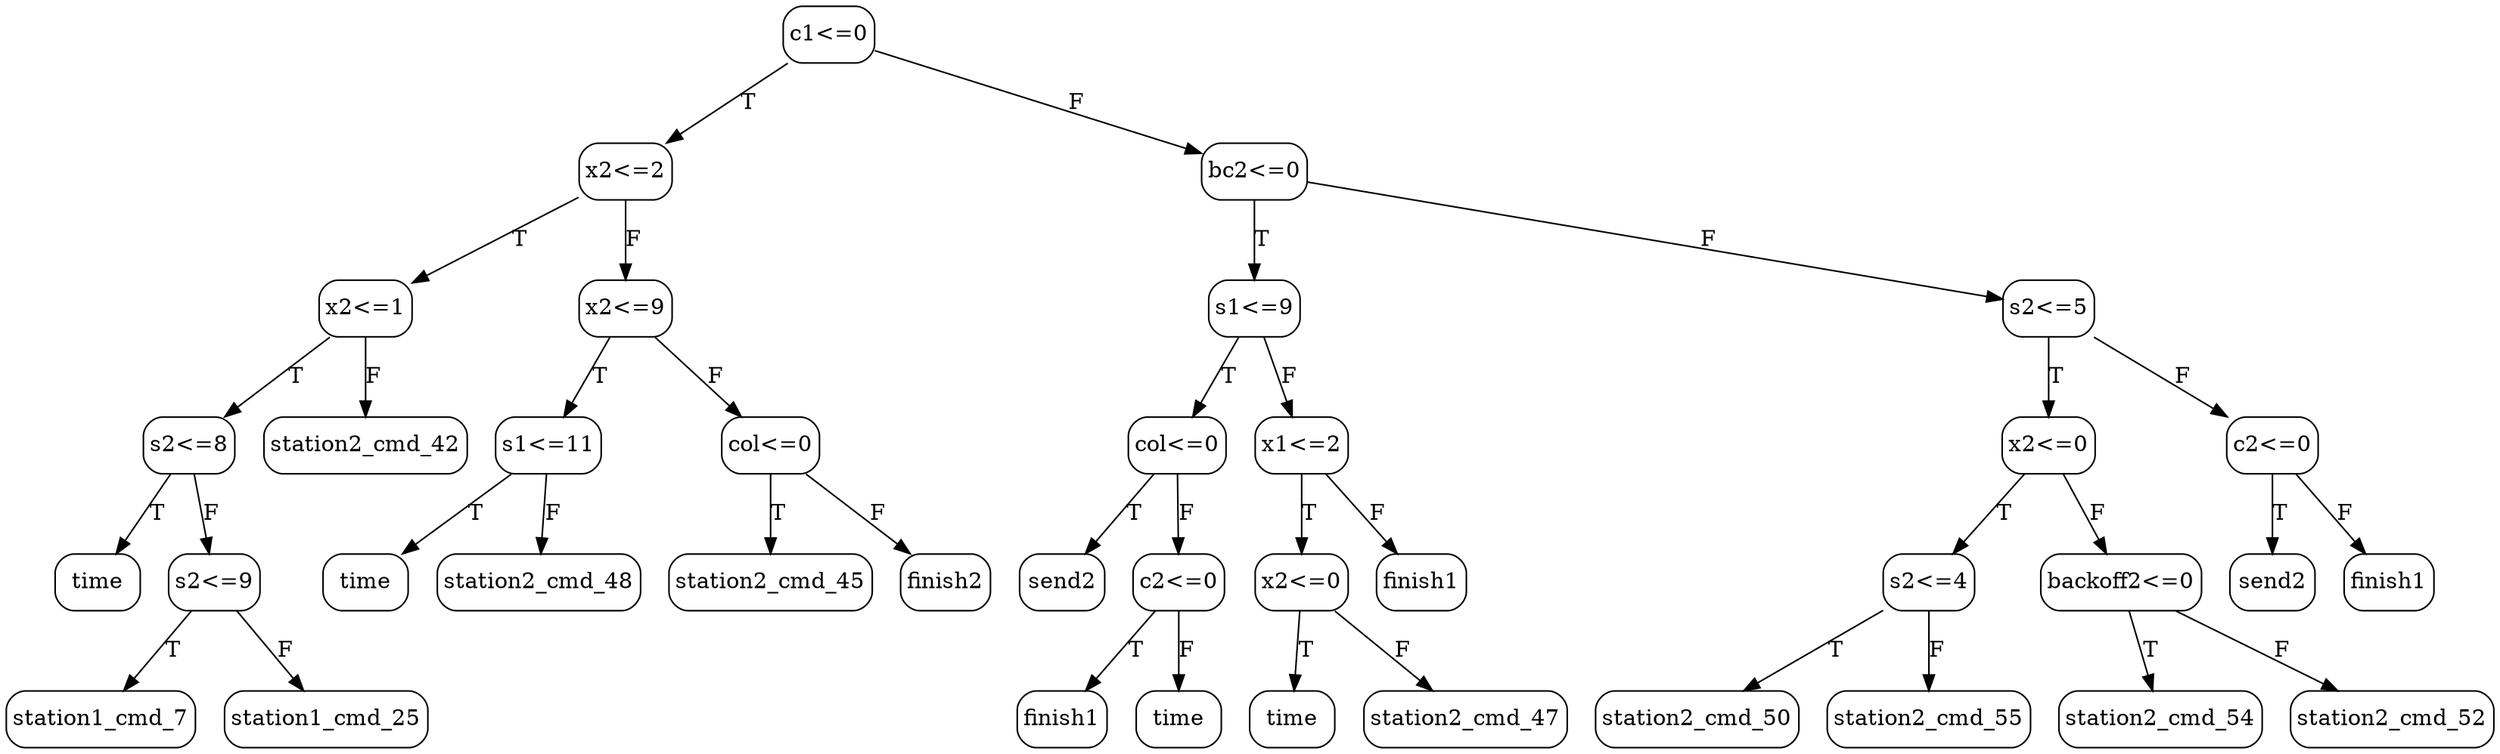 // decision tree
digraph {
	4 [label=time margin="0.05,0.05" shape=box style=rounded]
	8 [label=station1_cmd_7 margin="0.05,0.05" shape=box style=rounded]
	9 [label=station1_cmd_25 margin="0.05,0.05" shape=box style=rounded]
	7 [label="s2<=9" margin="0.05,0.05" shape=box style=rounded]
	7 -> 8 [label=T]
	7 -> 9 [label=F]
	3 [label="s2<=8" margin="0.05,0.05" shape=box style=rounded]
	3 -> 4 [label=T]
	3 -> 7 [label=F]
	10 [label=station2_cmd_42 margin="0.05,0.05" shape=box style=rounded]
	2 [label="x2<=1" margin="0.05,0.05" shape=box style=rounded]
	2 -> 3 [label=T]
	2 -> 10 [label=F]
	20 [label=time margin="0.05,0.05" shape=box style=rounded]
	21 [label=station2_cmd_48 margin="0.05,0.05" shape=box style=rounded]
	18 [label="s1<=11" margin="0.05,0.05" shape=box style=rounded]
	18 -> 20 [label=T]
	18 -> 21 [label=F]
	26 [label=station2_cmd_45 margin="0.05,0.05" shape=box style=rounded]
	29 [label=finish2 margin="0.05,0.05" shape=box style=rounded]
	25 [label="col<=0" margin="0.05,0.05" shape=box style=rounded]
	25 -> 26 [label=T]
	25 -> 29 [label=F]
	17 [label="x2<=9" margin="0.05,0.05" shape=box style=rounded]
	17 -> 18 [label=T]
	17 -> 25 [label=F]
	1 [label="x2<=2" margin="0.05,0.05" shape=box style=rounded]
	1 -> 2 [label=T]
	1 -> 17 [label=F]
	35 [label=send2 margin="0.05,0.05" shape=box style=rounded]
	39 [label=finish1 margin="0.05,0.05" shape=box style=rounded]
	40 [label=time margin="0.05,0.05" shape=box style=rounded]
	38 [label="c2<=0" margin="0.05,0.05" shape=box style=rounded]
	38 -> 39 [label=T]
	38 -> 40 [label=F]
	34 [label="col<=0" margin="0.05,0.05" shape=box style=rounded]
	34 -> 35 [label=T]
	34 -> 38 [label=F]
	43 [label=time margin="0.05,0.05" shape=box style=rounded]
	44 [label=station2_cmd_47 margin="0.05,0.05" shape=box style=rounded]
	42 [label="x2<=0" margin="0.05,0.05" shape=box style=rounded]
	42 -> 43 [label=T]
	42 -> 44 [label=F]
	45 [label=finish1 margin="0.05,0.05" shape=box style=rounded]
	41 [label="x1<=2" margin="0.05,0.05" shape=box style=rounded]
	41 -> 42 [label=T]
	41 -> 45 [label=F]
	33 [label="s1<=9" margin="0.05,0.05" shape=box style=rounded]
	33 -> 34 [label=T]
	33 -> 41 [label=F]
	51 [label=station2_cmd_50 margin="0.05,0.05" shape=box style=rounded]
	52 [label=station2_cmd_55 margin="0.05,0.05" shape=box style=rounded]
	50 [label="s2<=4" margin="0.05,0.05" shape=box style=rounded]
	50 -> 51 [label=T]
	50 -> 52 [label=F]
	54 [label=station2_cmd_54 margin="0.05,0.05" shape=box style=rounded]
	55 [label=station2_cmd_52 margin="0.05,0.05" shape=box style=rounded]
	53 [label="backoff2<=0" margin="0.05,0.05" shape=box style=rounded]
	53 -> 54 [label=T]
	53 -> 55 [label=F]
	49 [label="x2<=0" margin="0.05,0.05" shape=box style=rounded]
	49 -> 50 [label=T]
	49 -> 53 [label=F]
	61 [label=send2 margin="0.05,0.05" shape=box style=rounded]
	62 [label=finish1 margin="0.05,0.05" shape=box style=rounded]
	56 [label="c2<=0" margin="0.05,0.05" shape=box style=rounded]
	56 -> 61 [label=T]
	56 -> 62 [label=F]
	48 [label="s2<=5" margin="0.05,0.05" shape=box style=rounded]
	48 -> 49 [label=T]
	48 -> 56 [label=F]
	32 [label="bc2<=0" margin="0.05,0.05" shape=box style=rounded]
	32 -> 33 [label=T]
	32 -> 48 [label=F]
	0 [label="c1<=0" margin="0.05,0.05" shape=box style=rounded]
	0 -> 1 [label=T]
	0 -> 32 [label=F]
}
